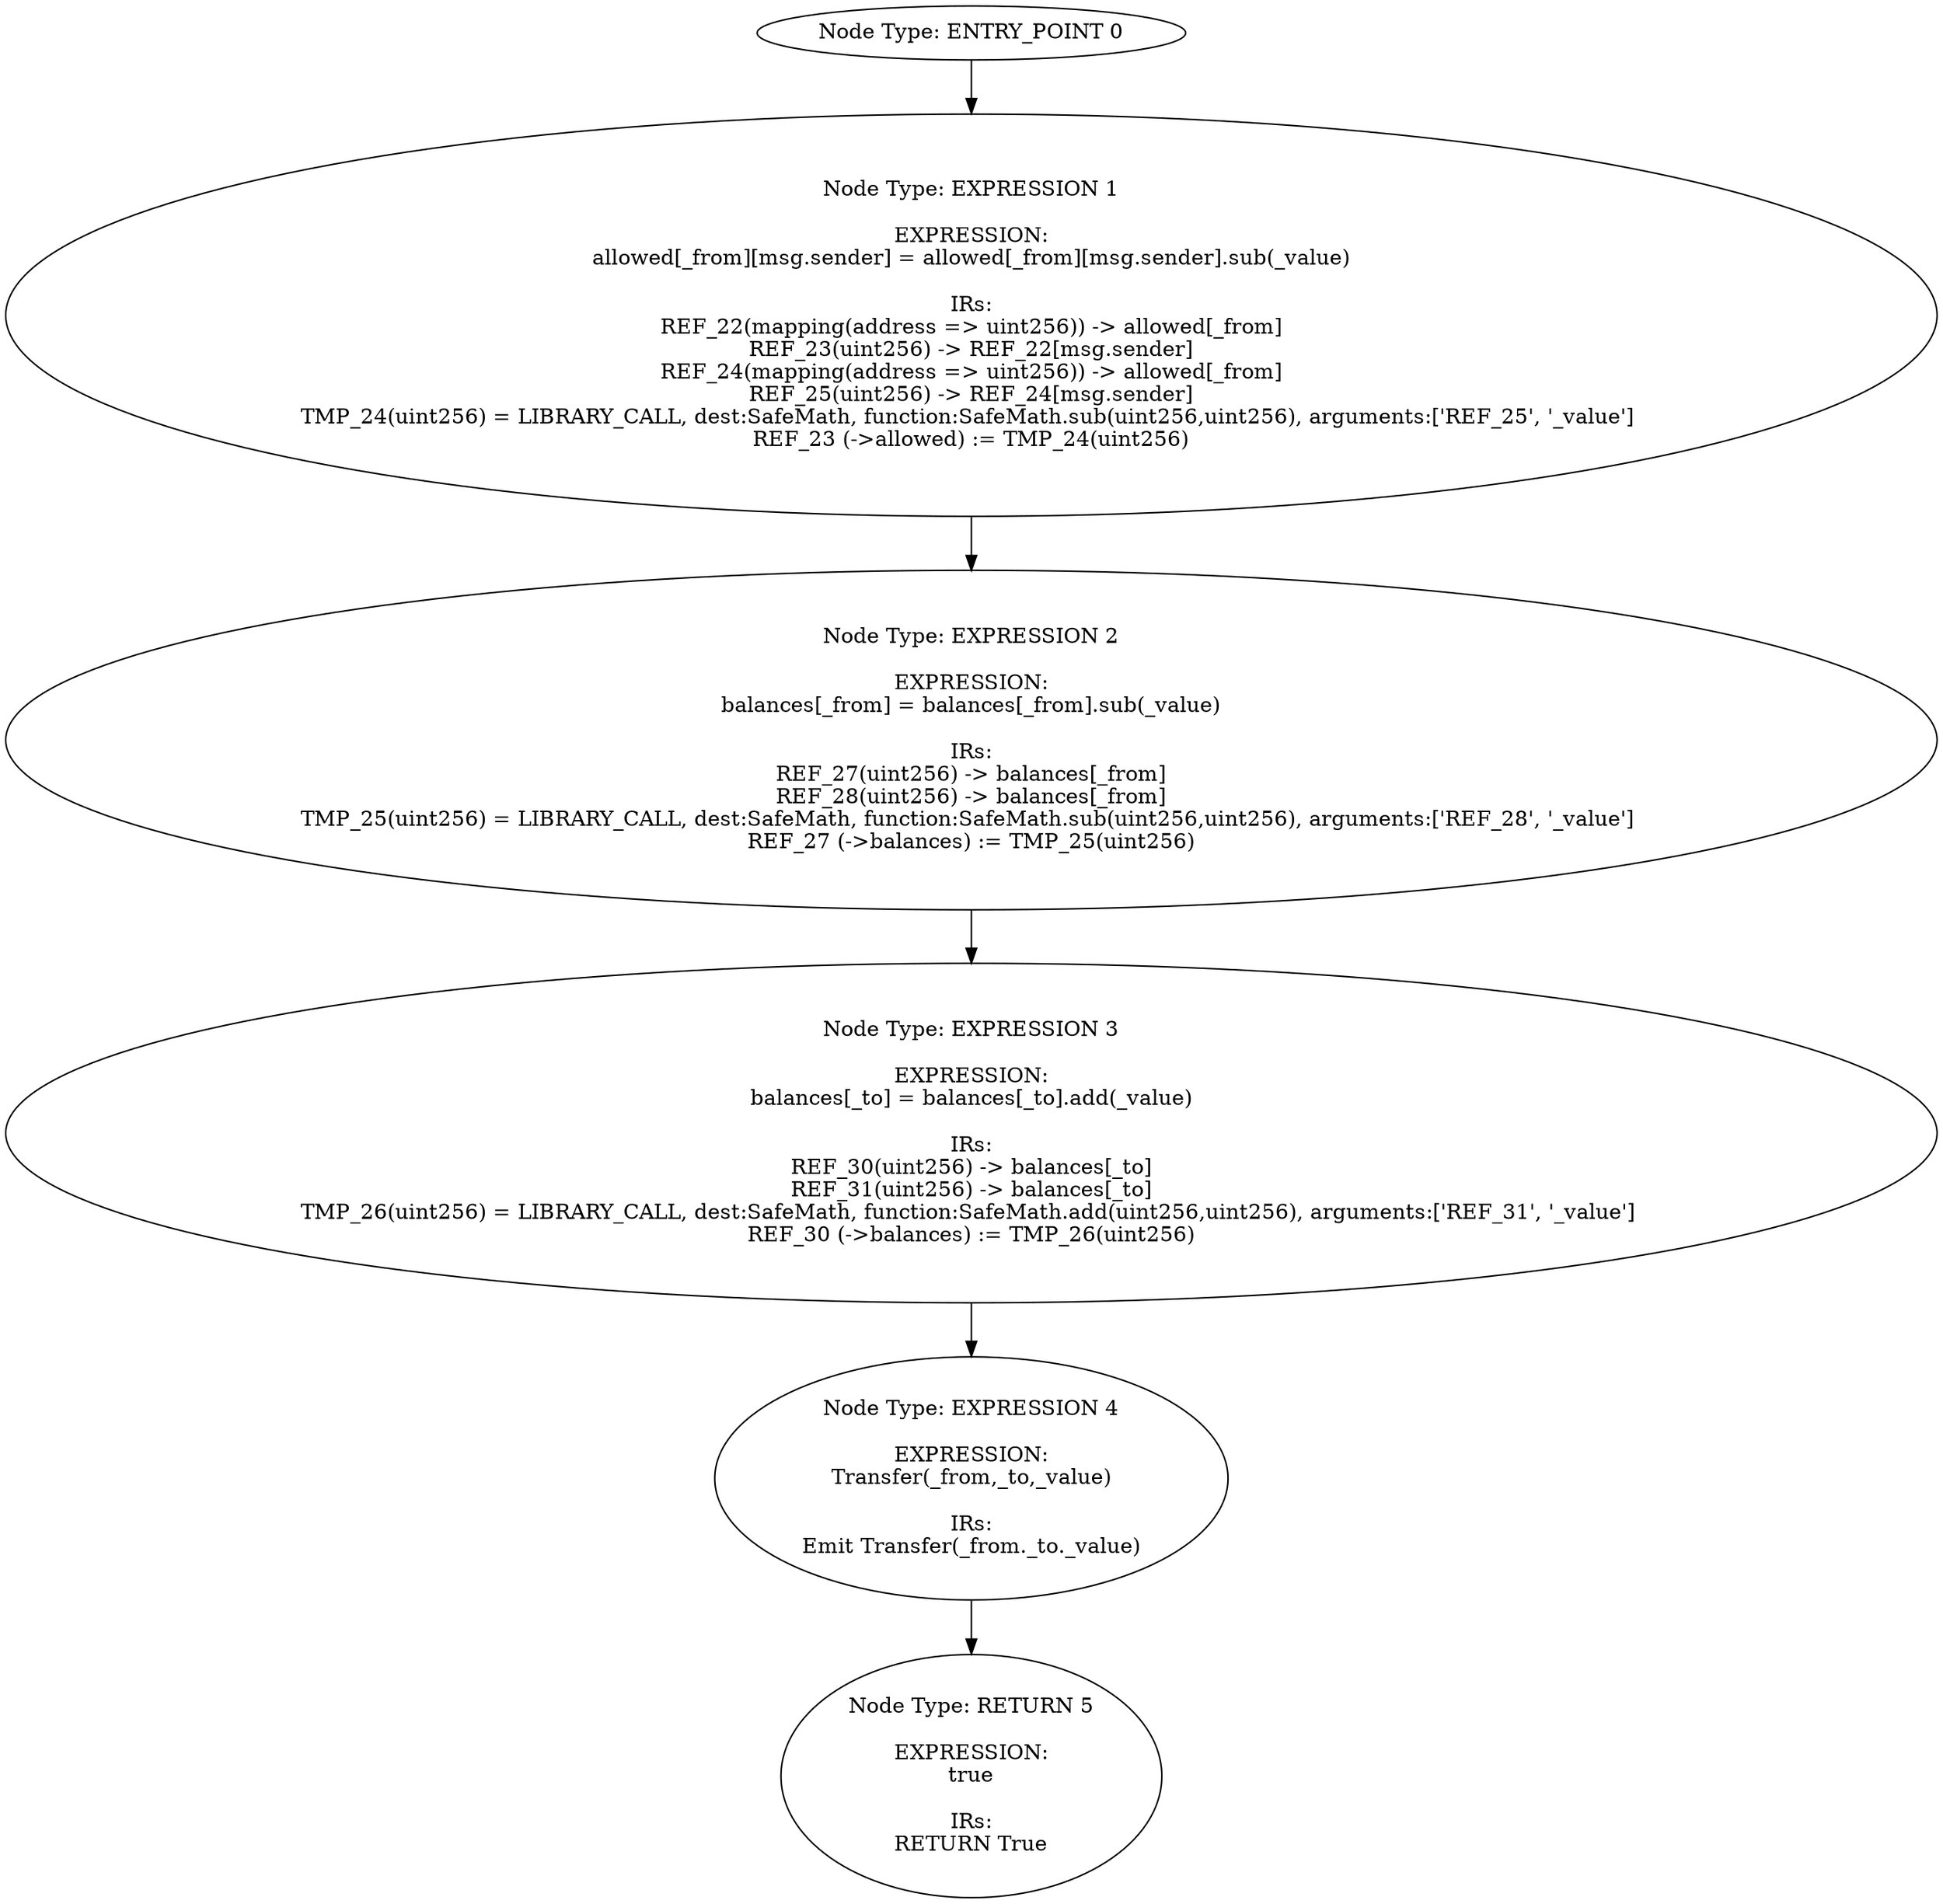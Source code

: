 digraph{
0[label="Node Type: ENTRY_POINT 0
"];
0->1;
1[label="Node Type: EXPRESSION 1

EXPRESSION:
allowed[_from][msg.sender] = allowed[_from][msg.sender].sub(_value)

IRs:
REF_22(mapping(address => uint256)) -> allowed[_from]
REF_23(uint256) -> REF_22[msg.sender]
REF_24(mapping(address => uint256)) -> allowed[_from]
REF_25(uint256) -> REF_24[msg.sender]
TMP_24(uint256) = LIBRARY_CALL, dest:SafeMath, function:SafeMath.sub(uint256,uint256), arguments:['REF_25', '_value'] 
REF_23 (->allowed) := TMP_24(uint256)"];
1->2;
2[label="Node Type: EXPRESSION 2

EXPRESSION:
balances[_from] = balances[_from].sub(_value)

IRs:
REF_27(uint256) -> balances[_from]
REF_28(uint256) -> balances[_from]
TMP_25(uint256) = LIBRARY_CALL, dest:SafeMath, function:SafeMath.sub(uint256,uint256), arguments:['REF_28', '_value'] 
REF_27 (->balances) := TMP_25(uint256)"];
2->3;
3[label="Node Type: EXPRESSION 3

EXPRESSION:
balances[_to] = balances[_to].add(_value)

IRs:
REF_30(uint256) -> balances[_to]
REF_31(uint256) -> balances[_to]
TMP_26(uint256) = LIBRARY_CALL, dest:SafeMath, function:SafeMath.add(uint256,uint256), arguments:['REF_31', '_value'] 
REF_30 (->balances) := TMP_26(uint256)"];
3->4;
4[label="Node Type: EXPRESSION 4

EXPRESSION:
Transfer(_from,_to,_value)

IRs:
Emit Transfer(_from._to._value)"];
4->5;
5[label="Node Type: RETURN 5

EXPRESSION:
true

IRs:
RETURN True"];
}
